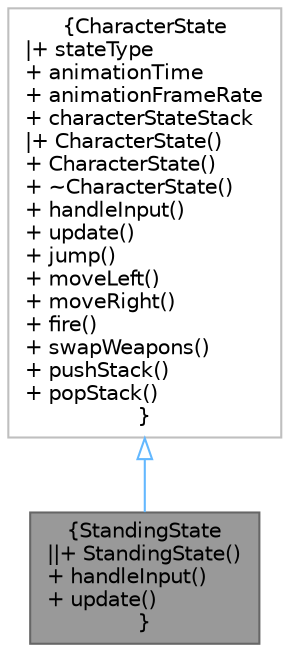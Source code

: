 digraph "StandingState"
{
 // LATEX_PDF_SIZE
  bgcolor="transparent";
  edge [fontname=Helvetica,fontsize=10,labelfontname=Helvetica,labelfontsize=10];
  node [fontname=Helvetica,fontsize=10,shape=box,height=0.2,width=0.4];
  Node1 [label="{StandingState\n||+ StandingState()\l+ handleInput()\l+ update()\l}",height=0.2,width=0.4,color="gray40", fillcolor="grey60", style="filled", fontcolor="black",tooltip=" "];
  Node2 -> Node1 [dir="back",color="steelblue1",style="solid",arrowtail="onormal"];
  Node2 [label="{CharacterState\n|+ stateType\l+ animationTime\l+ animationFrameRate\l+ characterStateStack\l|+ CharacterState()\l+ CharacterState()\l+ ~CharacterState()\l+ handleInput()\l+ update()\l+ jump()\l+ moveLeft()\l+ moveRight()\l+ fire()\l+ swapWeapons()\l+ pushStack()\l+ popStack()\l}",height=0.2,width=0.4,color="grey75", fillcolor="white", style="filled",URL="$classCharacterState.html",tooltip=" "];
}
